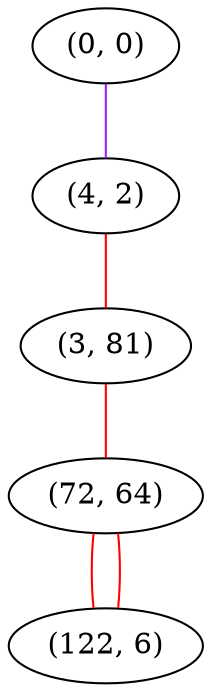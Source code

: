 graph "" {
"(0, 0)";
"(4, 2)";
"(3, 81)";
"(72, 64)";
"(122, 6)";
"(0, 0)" -- "(4, 2)"  [color=purple, key=0, weight=4];
"(4, 2)" -- "(3, 81)"  [color=red, key=0, weight=1];
"(3, 81)" -- "(72, 64)"  [color=red, key=0, weight=1];
"(72, 64)" -- "(122, 6)"  [color=red, key=0, weight=1];
"(72, 64)" -- "(122, 6)"  [color=red, key=1, weight=1];
}
